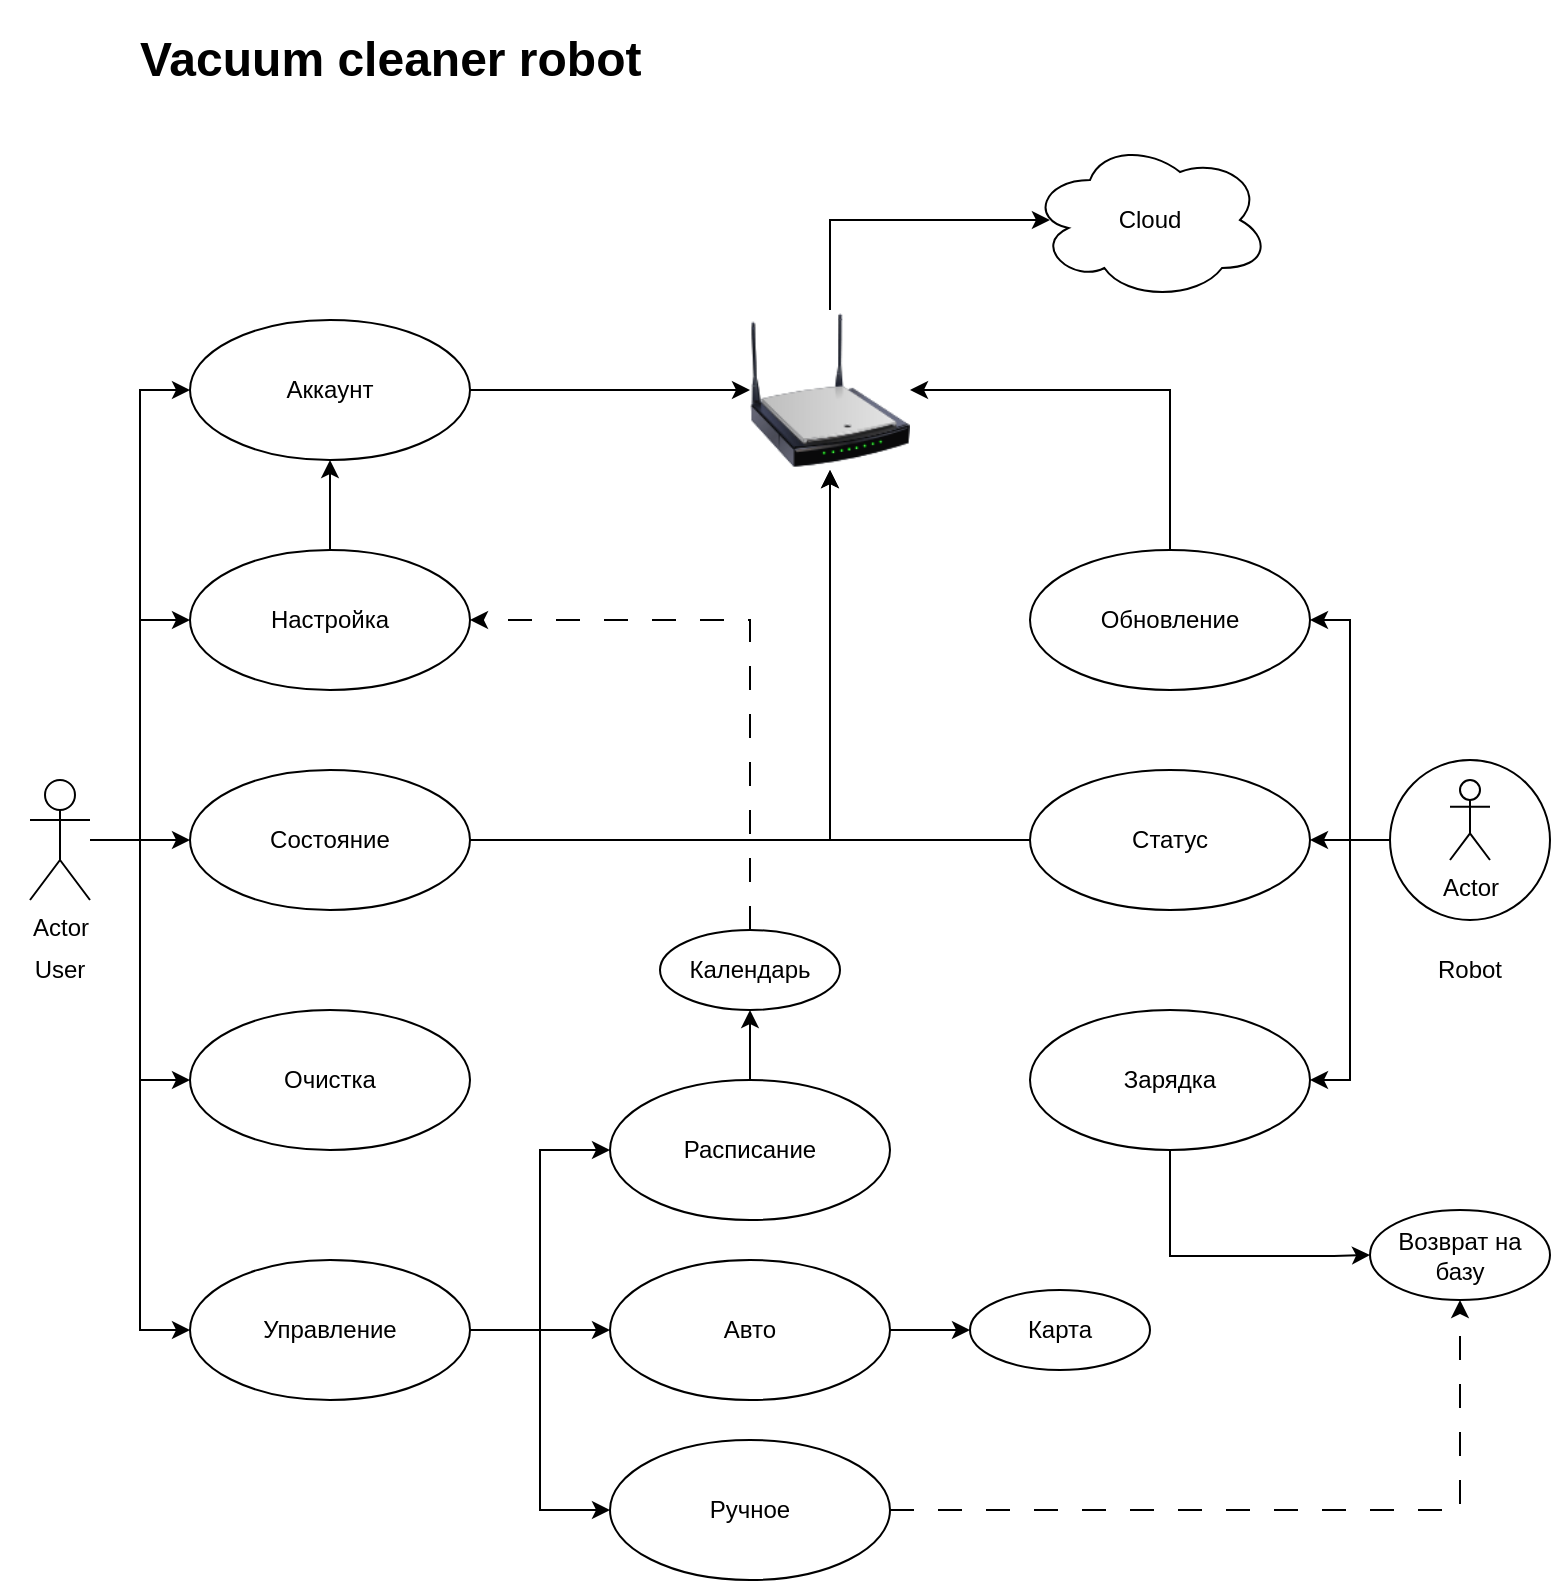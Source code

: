<mxfile version="22.1.2" type="device">
  <diagram name="Страница — 1" id="QUBFQrq8uZkLfrLJuZQ6">
    <mxGraphModel dx="1200" dy="862" grid="1" gridSize="10" guides="1" tooltips="1" connect="1" arrows="1" fold="1" page="1" pageScale="1" pageWidth="827" pageHeight="1169" math="0" shadow="0">
      <root>
        <mxCell id="0" />
        <mxCell id="1" parent="0" />
        <mxCell id="3uuj4Rd5JUSUjJZoh29r-25" style="edgeStyle=orthogonalEdgeStyle;rounded=0;orthogonalLoop=1;jettySize=auto;html=1;entryX=0;entryY=0.5;entryDx=0;entryDy=0;" parent="1" source="3uuj4Rd5JUSUjJZoh29r-1" target="3uuj4Rd5JUSUjJZoh29r-16" edge="1">
          <mxGeometry relative="1" as="geometry" />
        </mxCell>
        <mxCell id="3uuj4Rd5JUSUjJZoh29r-26" style="edgeStyle=orthogonalEdgeStyle;rounded=0;orthogonalLoop=1;jettySize=auto;html=1;entryX=0;entryY=0.5;entryDx=0;entryDy=0;" parent="1" source="3uuj4Rd5JUSUjJZoh29r-1" target="3uuj4Rd5JUSUjJZoh29r-11" edge="1">
          <mxGeometry relative="1" as="geometry" />
        </mxCell>
        <mxCell id="3uuj4Rd5JUSUjJZoh29r-27" style="edgeStyle=orthogonalEdgeStyle;rounded=0;orthogonalLoop=1;jettySize=auto;html=1;entryX=0;entryY=0.5;entryDx=0;entryDy=0;" parent="1" source="3uuj4Rd5JUSUjJZoh29r-1" target="3uuj4Rd5JUSUjJZoh29r-13" edge="1">
          <mxGeometry relative="1" as="geometry" />
        </mxCell>
        <mxCell id="3uuj4Rd5JUSUjJZoh29r-28" style="edgeStyle=orthogonalEdgeStyle;rounded=0;orthogonalLoop=1;jettySize=auto;html=1;entryX=0;entryY=0.5;entryDx=0;entryDy=0;" parent="1" source="3uuj4Rd5JUSUjJZoh29r-1" target="3uuj4Rd5JUSUjJZoh29r-8" edge="1">
          <mxGeometry relative="1" as="geometry" />
        </mxCell>
        <mxCell id="_Be5MCDA7LbauYxAx0ym-5" style="edgeStyle=orthogonalEdgeStyle;rounded=0;orthogonalLoop=1;jettySize=auto;html=1;entryX=0;entryY=0.5;entryDx=0;entryDy=0;" edge="1" parent="1" source="3uuj4Rd5JUSUjJZoh29r-1" target="_Be5MCDA7LbauYxAx0ym-4">
          <mxGeometry relative="1" as="geometry" />
        </mxCell>
        <mxCell id="3uuj4Rd5JUSUjJZoh29r-1" value="Actor" style="shape=umlActor;verticalLabelPosition=bottom;verticalAlign=top;html=1;" parent="1" vertex="1">
          <mxGeometry x="40" y="420" width="30" height="60" as="geometry" />
        </mxCell>
        <mxCell id="3uuj4Rd5JUSUjJZoh29r-6" value="" style="group" parent="1" vertex="1" connectable="0">
          <mxGeometry x="720" y="410" width="80" height="80" as="geometry" />
        </mxCell>
        <mxCell id="3uuj4Rd5JUSUjJZoh29r-4" value="" style="ellipse;whiteSpace=wrap;html=1;aspect=fixed;" parent="3uuj4Rd5JUSUjJZoh29r-6" vertex="1">
          <mxGeometry width="80" height="80" as="geometry" />
        </mxCell>
        <mxCell id="3uuj4Rd5JUSUjJZoh29r-2" value="Actor" style="shape=umlActor;verticalLabelPosition=bottom;verticalAlign=top;html=1;" parent="3uuj4Rd5JUSUjJZoh29r-6" vertex="1">
          <mxGeometry x="30" y="10" width="20" height="40" as="geometry" />
        </mxCell>
        <mxCell id="3uuj4Rd5JUSUjJZoh29r-29" style="edgeStyle=orthogonalEdgeStyle;rounded=0;orthogonalLoop=1;jettySize=auto;html=1;entryX=0;entryY=0.5;entryDx=0;entryDy=0;" parent="1" source="3uuj4Rd5JUSUjJZoh29r-8" target="3uuj4Rd5JUSUjJZoh29r-23" edge="1">
          <mxGeometry relative="1" as="geometry" />
        </mxCell>
        <mxCell id="3uuj4Rd5JUSUjJZoh29r-30" style="edgeStyle=orthogonalEdgeStyle;rounded=0;orthogonalLoop=1;jettySize=auto;html=1;entryX=0;entryY=0.5;entryDx=0;entryDy=0;" parent="1" source="3uuj4Rd5JUSUjJZoh29r-8" target="3uuj4Rd5JUSUjJZoh29r-22" edge="1">
          <mxGeometry relative="1" as="geometry" />
        </mxCell>
        <mxCell id="3uuj4Rd5JUSUjJZoh29r-31" style="edgeStyle=orthogonalEdgeStyle;rounded=0;orthogonalLoop=1;jettySize=auto;html=1;entryX=0;entryY=0.5;entryDx=0;entryDy=0;" parent="1" source="3uuj4Rd5JUSUjJZoh29r-8" target="3uuj4Rd5JUSUjJZoh29r-21" edge="1">
          <mxGeometry relative="1" as="geometry" />
        </mxCell>
        <mxCell id="3uuj4Rd5JUSUjJZoh29r-8" value="Управление" style="ellipse;whiteSpace=wrap;html=1;" parent="1" vertex="1">
          <mxGeometry x="120" y="660" width="140" height="70" as="geometry" />
        </mxCell>
        <mxCell id="3uuj4Rd5JUSUjJZoh29r-50" value="" style="edgeStyle=orthogonalEdgeStyle;rounded=0;orthogonalLoop=1;jettySize=auto;html=1;" parent="1" source="3uuj4Rd5JUSUjJZoh29r-11" target="3uuj4Rd5JUSUjJZoh29r-16" edge="1">
          <mxGeometry relative="1" as="geometry" />
        </mxCell>
        <mxCell id="3uuj4Rd5JUSUjJZoh29r-11" value="Настройка" style="ellipse;whiteSpace=wrap;html=1;" parent="1" vertex="1">
          <mxGeometry x="120" y="305" width="140" height="70" as="geometry" />
        </mxCell>
        <mxCell id="3uuj4Rd5JUSUjJZoh29r-32" style="edgeStyle=orthogonalEdgeStyle;rounded=0;orthogonalLoop=1;jettySize=auto;html=1;entryX=0.5;entryY=1;entryDx=0;entryDy=0;" parent="1" source="3uuj4Rd5JUSUjJZoh29r-12" target="3uuj4Rd5JUSUjJZoh29r-17" edge="1">
          <mxGeometry relative="1" as="geometry" />
        </mxCell>
        <mxCell id="3uuj4Rd5JUSUjJZoh29r-12" value="Статус" style="ellipse;whiteSpace=wrap;html=1;" parent="1" vertex="1">
          <mxGeometry x="540" y="415" width="140" height="70" as="geometry" />
        </mxCell>
        <mxCell id="3uuj4Rd5JUSUjJZoh29r-41" style="edgeStyle=orthogonalEdgeStyle;rounded=0;orthogonalLoop=1;jettySize=auto;html=1;entryX=0.5;entryY=1;entryDx=0;entryDy=0;" parent="1" source="3uuj4Rd5JUSUjJZoh29r-13" target="3uuj4Rd5JUSUjJZoh29r-17" edge="1">
          <mxGeometry relative="1" as="geometry" />
        </mxCell>
        <mxCell id="3uuj4Rd5JUSUjJZoh29r-13" value="Состояние" style="ellipse;whiteSpace=wrap;html=1;" parent="1" vertex="1">
          <mxGeometry x="120" y="415" width="140" height="70" as="geometry" />
        </mxCell>
        <mxCell id="3uuj4Rd5JUSUjJZoh29r-14" value="Cloud" style="ellipse;shape=cloud;whiteSpace=wrap;html=1;" parent="1" vertex="1">
          <mxGeometry x="540" y="100" width="120" height="80" as="geometry" />
        </mxCell>
        <mxCell id="3uuj4Rd5JUSUjJZoh29r-45" style="edgeStyle=orthogonalEdgeStyle;rounded=0;orthogonalLoop=1;jettySize=auto;html=1;entryX=0;entryY=0.5;entryDx=0;entryDy=0;" parent="1" source="3uuj4Rd5JUSUjJZoh29r-16" target="3uuj4Rd5JUSUjJZoh29r-17" edge="1">
          <mxGeometry relative="1" as="geometry" />
        </mxCell>
        <mxCell id="3uuj4Rd5JUSUjJZoh29r-16" value="Аккаунт" style="ellipse;whiteSpace=wrap;html=1;" parent="1" vertex="1">
          <mxGeometry x="120" y="190" width="140" height="70" as="geometry" />
        </mxCell>
        <mxCell id="3uuj4Rd5JUSUjJZoh29r-47" style="edgeStyle=orthogonalEdgeStyle;rounded=0;orthogonalLoop=1;jettySize=auto;html=1;entryX=0.083;entryY=0.5;entryDx=0;entryDy=0;entryPerimeter=0;" parent="1" source="3uuj4Rd5JUSUjJZoh29r-17" target="3uuj4Rd5JUSUjJZoh29r-14" edge="1">
          <mxGeometry relative="1" as="geometry">
            <mxPoint x="500" y="120" as="targetPoint" />
            <Array as="points">
              <mxPoint x="440" y="140" />
            </Array>
          </mxGeometry>
        </mxCell>
        <mxCell id="3uuj4Rd5JUSUjJZoh29r-17" value="" style="image;html=1;image=img/lib/clip_art/networking/Wireless_Router_N_128x128.png" parent="1" vertex="1">
          <mxGeometry x="400" y="185" width="80" height="80" as="geometry" />
        </mxCell>
        <mxCell id="3uuj4Rd5JUSUjJZoh29r-19" value="Зарядка" style="ellipse;whiteSpace=wrap;html=1;" parent="1" vertex="1">
          <mxGeometry x="540" y="535" width="140" height="70" as="geometry" />
        </mxCell>
        <mxCell id="3uuj4Rd5JUSUjJZoh29r-42" style="edgeStyle=orthogonalEdgeStyle;rounded=0;orthogonalLoop=1;jettySize=auto;html=1;entryX=1;entryY=0.5;entryDx=0;entryDy=0;exitX=0.5;exitY=0;exitDx=0;exitDy=0;" parent="1" source="3uuj4Rd5JUSUjJZoh29r-20" target="3uuj4Rd5JUSUjJZoh29r-17" edge="1">
          <mxGeometry relative="1" as="geometry" />
        </mxCell>
        <mxCell id="3uuj4Rd5JUSUjJZoh29r-20" value="Обновление" style="ellipse;whiteSpace=wrap;html=1;" parent="1" vertex="1">
          <mxGeometry x="540" y="305" width="140" height="70" as="geometry" />
        </mxCell>
        <mxCell id="_Be5MCDA7LbauYxAx0ym-9" style="edgeStyle=orthogonalEdgeStyle;rounded=0;orthogonalLoop=1;jettySize=auto;html=1;entryX=0.5;entryY=1;entryDx=0;entryDy=0;dashed=1;dashPattern=12 12;" edge="1" parent="1" source="3uuj4Rd5JUSUjJZoh29r-21" target="3uuj4Rd5JUSUjJZoh29r-24">
          <mxGeometry relative="1" as="geometry" />
        </mxCell>
        <mxCell id="3uuj4Rd5JUSUjJZoh29r-21" value="Ручное" style="ellipse;whiteSpace=wrap;html=1;" parent="1" vertex="1">
          <mxGeometry x="330" y="750" width="140" height="70" as="geometry" />
        </mxCell>
        <mxCell id="_Be5MCDA7LbauYxAx0ym-8" value="" style="edgeStyle=orthogonalEdgeStyle;rounded=0;orthogonalLoop=1;jettySize=auto;html=1;" edge="1" parent="1" source="3uuj4Rd5JUSUjJZoh29r-22" target="_Be5MCDA7LbauYxAx0ym-7">
          <mxGeometry relative="1" as="geometry" />
        </mxCell>
        <mxCell id="3uuj4Rd5JUSUjJZoh29r-22" value="Авто" style="ellipse;whiteSpace=wrap;html=1;" parent="1" vertex="1">
          <mxGeometry x="330" y="660" width="140" height="70" as="geometry" />
        </mxCell>
        <mxCell id="_Be5MCDA7LbauYxAx0ym-3" value="" style="edgeStyle=orthogonalEdgeStyle;rounded=0;orthogonalLoop=1;jettySize=auto;html=1;" edge="1" parent="1" source="3uuj4Rd5JUSUjJZoh29r-23" target="_Be5MCDA7LbauYxAx0ym-1">
          <mxGeometry relative="1" as="geometry" />
        </mxCell>
        <mxCell id="3uuj4Rd5JUSUjJZoh29r-23" value="Расписание" style="ellipse;whiteSpace=wrap;html=1;" parent="1" vertex="1">
          <mxGeometry x="330" y="570" width="140" height="70" as="geometry" />
        </mxCell>
        <mxCell id="3uuj4Rd5JUSUjJZoh29r-24" value="Возврат на базу" style="ellipse;whiteSpace=wrap;html=1;" parent="1" vertex="1">
          <mxGeometry x="710" y="635" width="90" height="45" as="geometry" />
        </mxCell>
        <mxCell id="3uuj4Rd5JUSUjJZoh29r-33" style="edgeStyle=orthogonalEdgeStyle;rounded=0;orthogonalLoop=1;jettySize=auto;html=1;entryX=1;entryY=0.5;entryDx=0;entryDy=0;" parent="1" source="3uuj4Rd5JUSUjJZoh29r-4" target="3uuj4Rd5JUSUjJZoh29r-12" edge="1">
          <mxGeometry relative="1" as="geometry" />
        </mxCell>
        <mxCell id="3uuj4Rd5JUSUjJZoh29r-34" style="edgeStyle=orthogonalEdgeStyle;rounded=0;orthogonalLoop=1;jettySize=auto;html=1;entryX=1;entryY=0.5;entryDx=0;entryDy=0;" parent="1" source="3uuj4Rd5JUSUjJZoh29r-4" target="3uuj4Rd5JUSUjJZoh29r-19" edge="1">
          <mxGeometry relative="1" as="geometry" />
        </mxCell>
        <mxCell id="3uuj4Rd5JUSUjJZoh29r-37" style="edgeStyle=orthogonalEdgeStyle;rounded=0;orthogonalLoop=1;jettySize=auto;html=1;entryX=0;entryY=0.5;entryDx=0;entryDy=0;exitX=0.5;exitY=1;exitDx=0;exitDy=0;" parent="1" source="3uuj4Rd5JUSUjJZoh29r-19" target="3uuj4Rd5JUSUjJZoh29r-24" edge="1">
          <mxGeometry relative="1" as="geometry">
            <mxPoint x="620" y="630" as="sourcePoint" />
            <mxPoint x="691.98" y="679.995" as="targetPoint" />
            <Array as="points">
              <mxPoint x="610" y="658" />
              <mxPoint x="692" y="658" />
            </Array>
          </mxGeometry>
        </mxCell>
        <mxCell id="3uuj4Rd5JUSUjJZoh29r-38" style="edgeStyle=orthogonalEdgeStyle;rounded=0;orthogonalLoop=1;jettySize=auto;html=1;entryX=1;entryY=0.5;entryDx=0;entryDy=0;" parent="1" source="3uuj4Rd5JUSUjJZoh29r-4" target="3uuj4Rd5JUSUjJZoh29r-20" edge="1">
          <mxGeometry relative="1" as="geometry" />
        </mxCell>
        <mxCell id="3uuj4Rd5JUSUjJZoh29r-40" value="&lt;h1&gt;Vacuum cleaner robot&lt;br&gt;&lt;/h1&gt;" style="text;html=1;strokeColor=none;fillColor=none;spacing=5;spacingTop=-20;whiteSpace=wrap;overflow=hidden;rounded=0;" parent="1" vertex="1">
          <mxGeometry x="90" y="40" width="300" height="40" as="geometry" />
        </mxCell>
        <mxCell id="3uuj4Rd5JUSUjJZoh29r-48" value="User" style="text;html=1;strokeColor=none;fillColor=none;align=center;verticalAlign=middle;whiteSpace=wrap;rounded=0;" parent="1" vertex="1">
          <mxGeometry x="25" y="500" width="60" height="30" as="geometry" />
        </mxCell>
        <mxCell id="3uuj4Rd5JUSUjJZoh29r-49" value="Robot" style="text;html=1;strokeColor=none;fillColor=none;align=center;verticalAlign=middle;whiteSpace=wrap;rounded=0;" parent="1" vertex="1">
          <mxGeometry x="730" y="500" width="60" height="30" as="geometry" />
        </mxCell>
        <mxCell id="_Be5MCDA7LbauYxAx0ym-6" style="edgeStyle=orthogonalEdgeStyle;rounded=0;orthogonalLoop=1;jettySize=auto;html=1;entryX=1;entryY=0.5;entryDx=0;entryDy=0;exitX=0.5;exitY=0;exitDx=0;exitDy=0;dashed=1;dashPattern=12 12;" edge="1" parent="1" source="_Be5MCDA7LbauYxAx0ym-1" target="3uuj4Rd5JUSUjJZoh29r-11">
          <mxGeometry relative="1" as="geometry" />
        </mxCell>
        <mxCell id="_Be5MCDA7LbauYxAx0ym-1" value="Календарь" style="ellipse;whiteSpace=wrap;html=1;" vertex="1" parent="1">
          <mxGeometry x="355" y="495" width="90" height="40" as="geometry" />
        </mxCell>
        <mxCell id="_Be5MCDA7LbauYxAx0ym-4" value="Очистка" style="ellipse;whiteSpace=wrap;html=1;" vertex="1" parent="1">
          <mxGeometry x="120" y="535" width="140" height="70" as="geometry" />
        </mxCell>
        <mxCell id="_Be5MCDA7LbauYxAx0ym-7" value="Карта" style="ellipse;whiteSpace=wrap;html=1;" vertex="1" parent="1">
          <mxGeometry x="510" y="675" width="90" height="40" as="geometry" />
        </mxCell>
      </root>
    </mxGraphModel>
  </diagram>
</mxfile>
